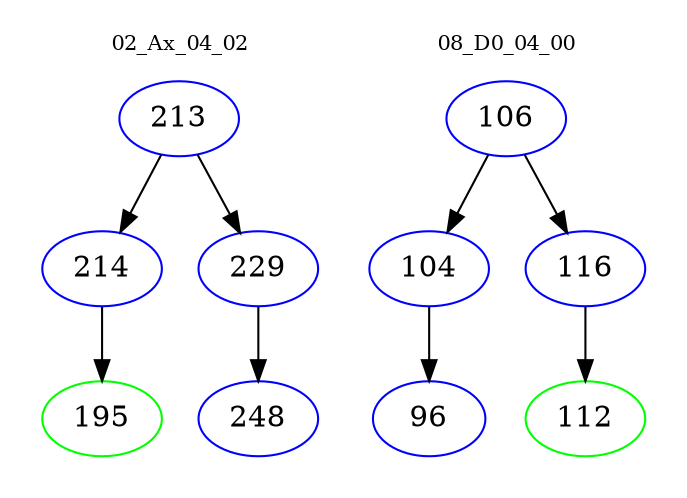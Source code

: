 digraph{
subgraph cluster_0 {
color = white
label = "02_Ax_04_02";
fontsize=10;
T0_213 [label="213", color="blue"]
T0_213 -> T0_214 [color="black"]
T0_214 [label="214", color="blue"]
T0_214 -> T0_195 [color="black"]
T0_195 [label="195", color="green"]
T0_213 -> T0_229 [color="black"]
T0_229 [label="229", color="blue"]
T0_229 -> T0_248 [color="black"]
T0_248 [label="248", color="blue"]
}
subgraph cluster_1 {
color = white
label = "08_D0_04_00";
fontsize=10;
T1_106 [label="106", color="blue"]
T1_106 -> T1_104 [color="black"]
T1_104 [label="104", color="blue"]
T1_104 -> T1_96 [color="black"]
T1_96 [label="96", color="blue"]
T1_106 -> T1_116 [color="black"]
T1_116 [label="116", color="blue"]
T1_116 -> T1_112 [color="black"]
T1_112 [label="112", color="green"]
}
}

